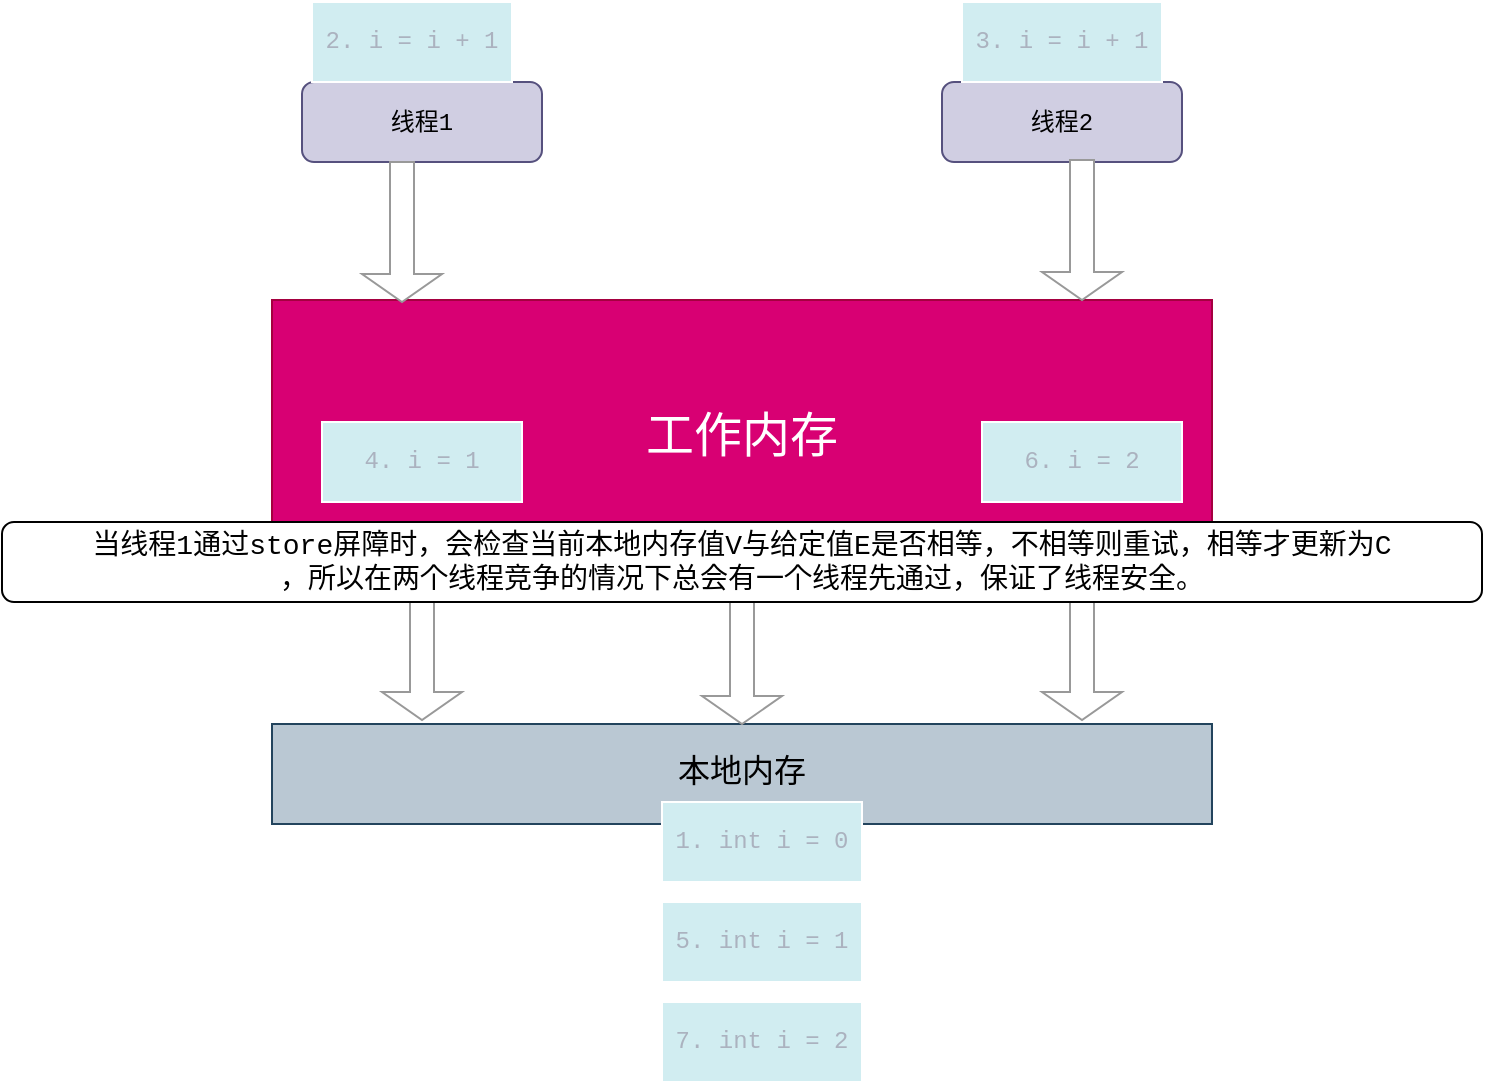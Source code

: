 <mxfile version="16.5.3" type="github">
  <diagram id="rlpkovWgZjdhvSMS0D_O" name="第 1 页">
    <mxGraphModel dx="1238" dy="890" grid="1" gridSize="10" guides="1" tooltips="1" connect="1" arrows="1" fold="1" page="1" pageScale="1" pageWidth="827" pageHeight="1169" math="0" shadow="0">
      <root>
        <mxCell id="0" />
        <mxCell id="1" parent="0" />
        <mxCell id="1X7pfIc12Ll1S37cBz2o-21" value="&lt;font face=&quot;Courier New&quot; style=&quot;font-size: 24px&quot;&gt;工作内存&lt;/font&gt;" style="rounded=0;whiteSpace=wrap;html=1;fillColor=#d80073;strokeColor=#A50040;fontColor=#ffffff;" vertex="1" parent="1">
          <mxGeometry x="205" y="749" width="470" height="140" as="geometry" />
        </mxCell>
        <mxCell id="1X7pfIc12Ll1S37cBz2o-22" value="&lt;font face=&quot;Courier New&quot;&gt;线程1&lt;/font&gt;" style="rounded=1;whiteSpace=wrap;html=1;fillColor=#d0cee2;strokeColor=#56517e;" vertex="1" parent="1">
          <mxGeometry x="220" y="640" width="120" height="40" as="geometry" />
        </mxCell>
        <mxCell id="1X7pfIc12Ll1S37cBz2o-23" value="&lt;font face=&quot;Courier New&quot;&gt;线程2&lt;/font&gt;" style="rounded=1;whiteSpace=wrap;html=1;fillColor=#d0cee2;strokeColor=#56517e;" vertex="1" parent="1">
          <mxGeometry x="540" y="640" width="120" height="40" as="geometry" />
        </mxCell>
        <mxCell id="1X7pfIc12Ll1S37cBz2o-24" value="&lt;font face=&quot;Courier New&quot; size=&quot;3&quot;&gt;本地内存&lt;/font&gt;" style="rounded=0;whiteSpace=wrap;html=1;fillColor=#bac8d3;strokeColor=#23445d;" vertex="1" parent="1">
          <mxGeometry x="205" y="961" width="470" height="50" as="geometry" />
        </mxCell>
        <mxCell id="1X7pfIc12Ll1S37cBz2o-25" value="" style="shape=singleArrow;direction=south;whiteSpace=wrap;html=1;fontFamily=Courier New;fontSize=24;strokeColor=#999999;" vertex="1" parent="1">
          <mxGeometry x="250" y="680" width="40" height="70" as="geometry" />
        </mxCell>
        <mxCell id="1X7pfIc12Ll1S37cBz2o-26" value="" style="shape=singleArrow;direction=south;whiteSpace=wrap;html=1;fontFamily=Courier New;fontSize=24;strokeColor=#999999;" vertex="1" parent="1">
          <mxGeometry x="590" y="679" width="40" height="70" as="geometry" />
        </mxCell>
        <mxCell id="1X7pfIc12Ll1S37cBz2o-27" value="" style="shape=singleArrow;direction=south;whiteSpace=wrap;html=1;fontFamily=Courier New;fontSize=24;strokeColor=#999999;" vertex="1" parent="1">
          <mxGeometry x="260" y="889" width="40" height="70" as="geometry" />
        </mxCell>
        <mxCell id="1X7pfIc12Ll1S37cBz2o-28" value="" style="shape=singleArrow;direction=south;whiteSpace=wrap;html=1;fontFamily=Courier New;fontSize=24;strokeColor=#999999;" vertex="1" parent="1">
          <mxGeometry x="420" y="891" width="40" height="70" as="geometry" />
        </mxCell>
        <mxCell id="1X7pfIc12Ll1S37cBz2o-29" value="" style="shape=singleArrow;direction=south;whiteSpace=wrap;html=1;fontFamily=Courier New;fontSize=24;strokeColor=#999999;" vertex="1" parent="1">
          <mxGeometry x="590" y="889" width="40" height="70" as="geometry" />
        </mxCell>
        <mxCell id="1X7pfIc12Ll1S37cBz2o-30" value="&lt;font color=&quot;#abb2bf&quot;&gt;1. int i = 0&lt;/font&gt;" style="rounded=0;whiteSpace=wrap;html=1;labelBackgroundColor=#D1EDF1;fontFamily=Courier New;fontSize=12;fontColor=#FFFFFF;strokeColor=#FFFFFF;fillColor=#D1EDF1;" vertex="1" parent="1">
          <mxGeometry x="400" y="1000" width="100" height="40" as="geometry" />
        </mxCell>
        <mxCell id="1X7pfIc12Ll1S37cBz2o-31" value="&lt;font color=&quot;#abb2bf&quot;&gt;2. i = i + 1&lt;/font&gt;" style="rounded=0;whiteSpace=wrap;html=1;labelBackgroundColor=#D1EDF1;fontFamily=Courier New;fontSize=12;fontColor=#FFFFFF;strokeColor=#FFFFFF;fillColor=#D1EDF1;" vertex="1" parent="1">
          <mxGeometry x="225" y="600" width="100" height="40" as="geometry" />
        </mxCell>
        <mxCell id="1X7pfIc12Ll1S37cBz2o-32" value="&lt;font color=&quot;#abb2bf&quot;&gt;3. i = i + 1&lt;/font&gt;" style="rounded=0;whiteSpace=wrap;html=1;labelBackgroundColor=#D1EDF1;fontFamily=Courier New;fontSize=12;fontColor=#FFFFFF;strokeColor=#FFFFFF;fillColor=#D1EDF1;" vertex="1" parent="1">
          <mxGeometry x="550" y="600" width="100" height="40" as="geometry" />
        </mxCell>
        <mxCell id="1X7pfIc12Ll1S37cBz2o-33" value="&lt;font color=&quot;#abb2bf&quot;&gt;4. i = 1&lt;/font&gt;" style="rounded=0;whiteSpace=wrap;html=1;labelBackgroundColor=#D1EDF1;fontFamily=Courier New;fontSize=12;fontColor=#FFFFFF;strokeColor=#FFFFFF;fillColor=#D1EDF1;" vertex="1" parent="1">
          <mxGeometry x="230" y="810" width="100" height="40" as="geometry" />
        </mxCell>
        <mxCell id="1X7pfIc12Ll1S37cBz2o-34" value="&lt;font color=&quot;#abb2bf&quot;&gt;6. i = 2&lt;/font&gt;" style="rounded=0;whiteSpace=wrap;html=1;labelBackgroundColor=#D1EDF1;fontFamily=Courier New;fontSize=12;fontColor=#FFFFFF;strokeColor=#FFFFFF;fillColor=#D1EDF1;" vertex="1" parent="1">
          <mxGeometry x="560" y="810" width="100" height="40" as="geometry" />
        </mxCell>
        <mxCell id="1X7pfIc12Ll1S37cBz2o-35" value="&lt;font color=&quot;#abb2bf&quot;&gt;5. int i = 1&lt;/font&gt;" style="rounded=0;whiteSpace=wrap;html=1;labelBackgroundColor=#D1EDF1;fontFamily=Courier New;fontSize=12;fontColor=#FFFFFF;strokeColor=#FFFFFF;fillColor=#D1EDF1;" vertex="1" parent="1">
          <mxGeometry x="400" y="1050" width="100" height="40" as="geometry" />
        </mxCell>
        <mxCell id="1X7pfIc12Ll1S37cBz2o-36" value="&lt;font face=&quot;Courier New&quot; style=&quot;font-size: 14px&quot;&gt;当线程1通过store屏障时，会检查当前本地内存值V与给定值E是否相等，不相等则重试，相等才更新为C&lt;br&gt;，所以在两个线程竞争的情况下总会有一个线程先通过，保证了线程安全。&lt;/font&gt;" style="rounded=1;whiteSpace=wrap;html=1;" vertex="1" parent="1">
          <mxGeometry x="70" y="860" width="740" height="40" as="geometry" />
        </mxCell>
        <mxCell id="1X7pfIc12Ll1S37cBz2o-37" value="&lt;font color=&quot;#abb2bf&quot;&gt;7. int i = 2&lt;/font&gt;" style="rounded=0;whiteSpace=wrap;html=1;labelBackgroundColor=#D1EDF1;fontFamily=Courier New;fontSize=12;fontColor=#FFFFFF;strokeColor=#FFFFFF;fillColor=#D1EDF1;" vertex="1" parent="1">
          <mxGeometry x="400" y="1100" width="100" height="40" as="geometry" />
        </mxCell>
      </root>
    </mxGraphModel>
  </diagram>
</mxfile>
